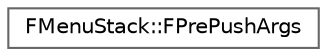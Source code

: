 digraph "Graphical Class Hierarchy"
{
 // INTERACTIVE_SVG=YES
 // LATEX_PDF_SIZE
  bgcolor="transparent";
  edge [fontname=Helvetica,fontsize=10,labelfontname=Helvetica,labelfontsize=10];
  node [fontname=Helvetica,fontsize=10,shape=box,height=0.2,width=0.4];
  rankdir="LR";
  Node0 [id="Node000000",label="FMenuStack::FPrePushArgs",height=0.2,width=0.4,color="grey40", fillcolor="white", style="filled",URL="$d7/d92/structFMenuStack_1_1FPrePushArgs.html",tooltip="Contains all the options passed to the pre-push stage of the menu creation process."];
}
